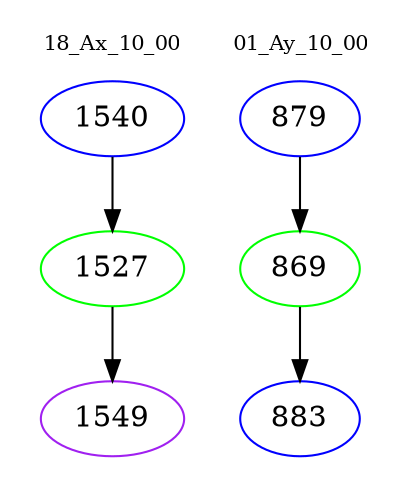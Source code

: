 digraph{
subgraph cluster_0 {
color = white
label = "18_Ax_10_00";
fontsize=10;
T0_1540 [label="1540", color="blue"]
T0_1540 -> T0_1527 [color="black"]
T0_1527 [label="1527", color="green"]
T0_1527 -> T0_1549 [color="black"]
T0_1549 [label="1549", color="purple"]
}
subgraph cluster_1 {
color = white
label = "01_Ay_10_00";
fontsize=10;
T1_879 [label="879", color="blue"]
T1_879 -> T1_869 [color="black"]
T1_869 [label="869", color="green"]
T1_869 -> T1_883 [color="black"]
T1_883 [label="883", color="blue"]
}
}
